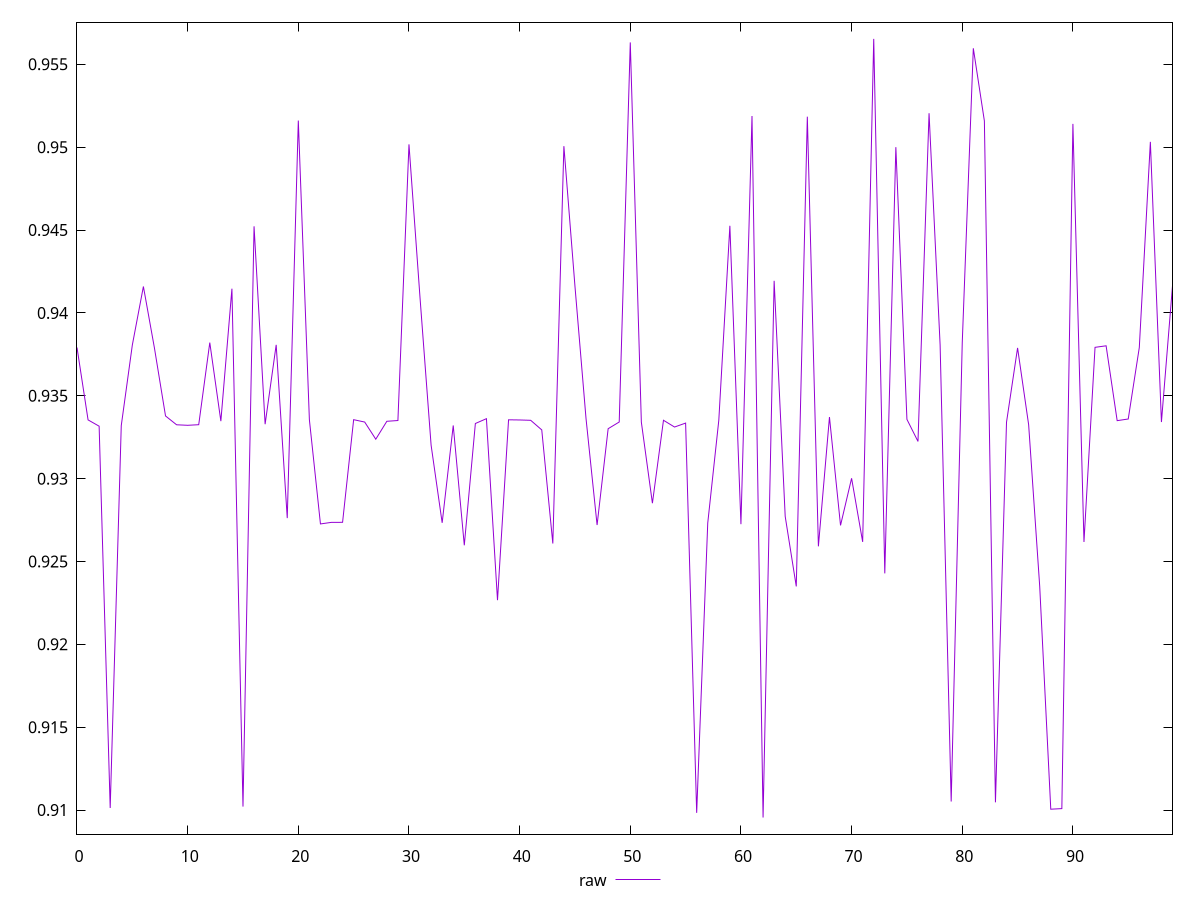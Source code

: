 reset

$raw <<EOF
0 0.937912032784535
1 0.933544510856084
2 0.9331646698803074
3 0.9101252192416562
4 0.9332004015641554
5 0.9380619391076624
6 0.9415935007922133
7 0.9378719889466742
8 0.9337829984633068
9 0.933250069089205
10 0.9332189601111829
11 0.933254756142626
12 0.9382074299112757
13 0.9334704191309722
14 0.9414606951847893
15 0.9102109595051942
16 0.9452256998672052
17 0.9332855772958869
18 0.9380728186748768
19 0.9276181891888843
20 0.9516068094234881
21 0.9335582229209352
22 0.9272668057192446
23 0.9273625720045879
24 0.927363849503581
25 0.9335578548009095
26 0.9334145930463912
27 0.9323798137508049
28 0.9334607220594888
29 0.9335067634923552
30 0.9501708436203735
31 0.9409042096065418
32 0.9320198937839507
33 0.9273333290608725
34 0.9332081490672327
35 0.9259792578612164
36 0.9333266157701121
37 0.9336185097167311
38 0.9226685120812858
39 0.9335509526522862
40 0.9335402552716707
41 0.9335198101945312
42 0.9329410517351794
43 0.9260871243404826
44 0.9500634129171966
45 0.9416160303161792
46 0.9336274952152452
47 0.9272021974089796
48 0.9330131172012673
49 0.9334177319123
50 0.9563229509338737
51 0.9334102079417218
52 0.9285164899664735
53 0.9335217664174599
54 0.9331142018347971
55 0.9333527221524982
56 0.9098349044948523
57 0.92731814365444
58 0.9335248106974053
59 0.9452573609599046
60 0.927251558367582
61 0.9518810777216892
62 0.909549516258911
63 0.9419354805073995
64 0.9277210931544935
65 0.9234969506665233
66 0.9518419649398028
67 0.9259149336833704
68 0.9337145845454593
69 0.9271795811586949
70 0.9300221231085039
71 0.926183708890268
72 0.9565363384250842
73 0.9242848955702544
74 0.9500015477480703
75 0.933578351337976
76 0.9322451787580261
77 0.9520487092222816
78 0.9380676840263747
79 0.9105188275709558
80 0.9382022949355818
81 0.9559681334797737
82 0.9515846798813995
83 0.9104704631978062
84 0.9334047073111883
85 0.9378887713442284
86 0.9332531623702875
87 0.9234975045754102
88 0.9100534501628502
89 0.9100901399744307
90 0.9514072956835541
91 0.9261783316263749
92 0.9379231330813179
93 0.9380159045033668
94 0.933498984683833
95 0.9335994513518868
96 0.9379122889324454
97 0.9503220111122042
98 0.9334169476653116
99 0.9416305709334177
EOF

set key outside below
set xrange [0:99]
set yrange [0.908549516258911:0.9575363384250842]
set terminal svg size 640, 490 enhanced background rgb 'white'
set output "report_00007_2020-12-11T15:55:29.892Z/meta/score/samples/pages+cached+noexternal+nofonts+nosvg+noimg/raw/values.svg"

plot $raw title "raw" with line

reset
